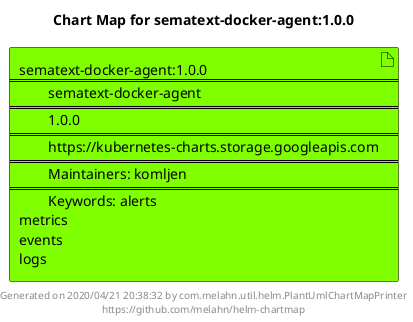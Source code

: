 @startuml
skinparam linetype ortho
skinparam backgroundColor white
skinparam usecaseBorderColor black
skinparam usecaseArrowColor LightSlateGray
skinparam artifactBorderColor black
skinparam artifactArrowColor LightSlateGray

title Chart Map for sematext-docker-agent:1.0.0

'There is one referenced Helm Chart
artifact "sematext-docker-agent:1.0.0\n====\n\tsematext-docker-agent\n====\n\t1.0.0\n====\n\thttps://kubernetes-charts.storage.googleapis.com\n====\n\tMaintainers: komljen\n====\n\tKeywords: alerts\nmetrics\nevents\nlogs" as sematext_docker_agent_1_0_0 #Chartreuse

'There are 0 referenced Docker Images

'Chart Dependencies

center footer Generated on 2020/04/21 20:38:32 by com.melahn.util.helm.PlantUmlChartMapPrinter\nhttps://github.com/melahn/helm-chartmap
@enduml
